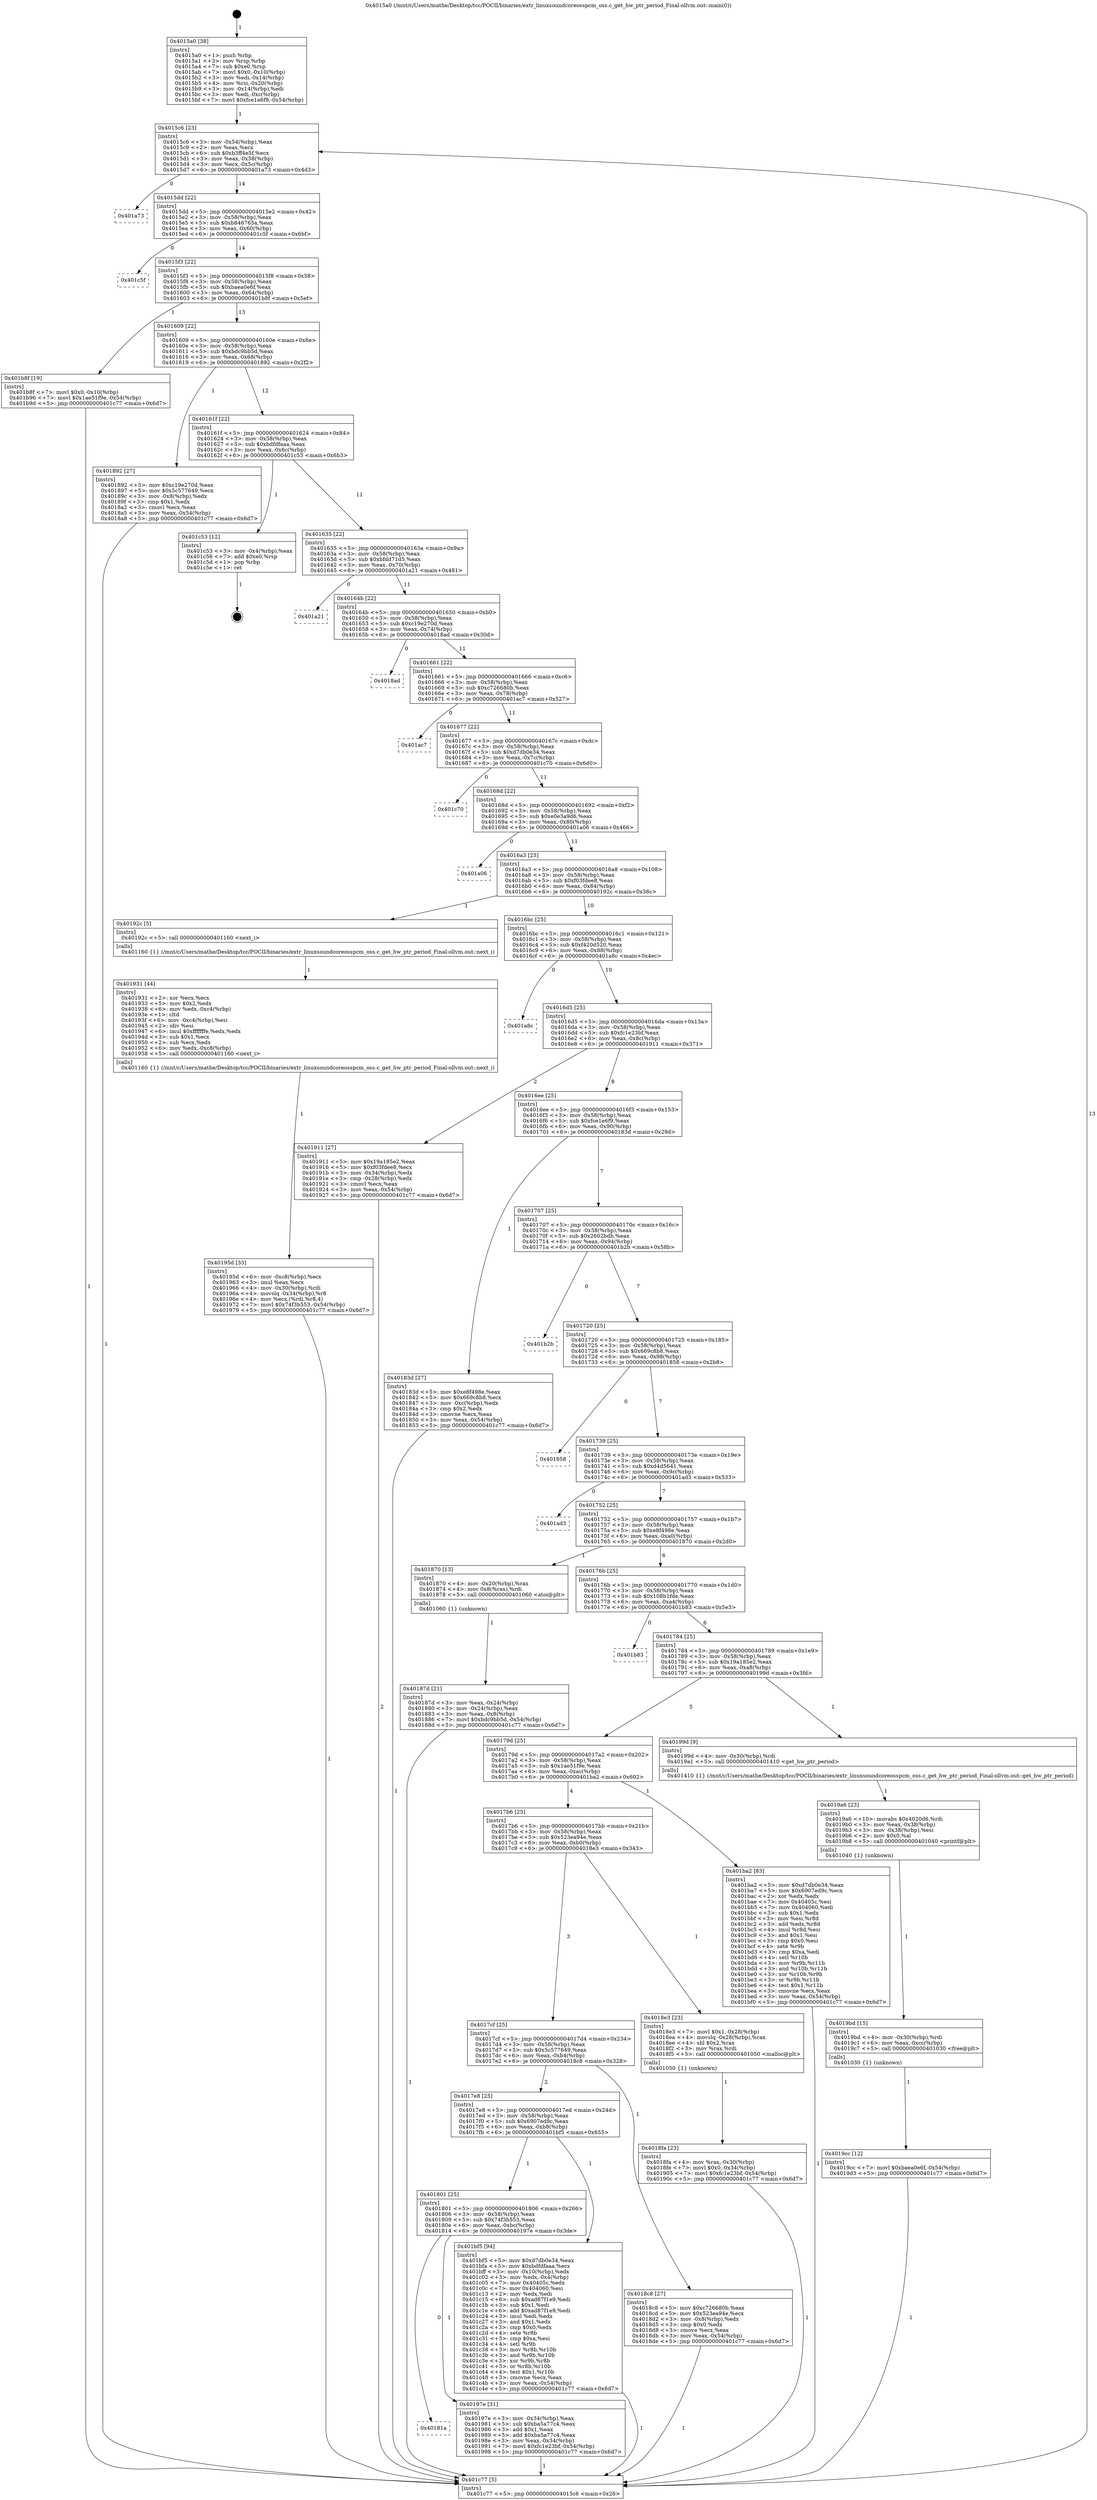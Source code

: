 digraph "0x4015a0" {
  label = "0x4015a0 (/mnt/c/Users/mathe/Desktop/tcc/POCII/binaries/extr_linuxsoundcoreosspcm_oss.c_get_hw_ptr_period_Final-ollvm.out::main(0))"
  labelloc = "t"
  node[shape=record]

  Entry [label="",width=0.3,height=0.3,shape=circle,fillcolor=black,style=filled]
  "0x4015c6" [label="{
     0x4015c6 [23]\l
     | [instrs]\l
     &nbsp;&nbsp;0x4015c6 \<+3\>: mov -0x54(%rbp),%eax\l
     &nbsp;&nbsp;0x4015c9 \<+2\>: mov %eax,%ecx\l
     &nbsp;&nbsp;0x4015cb \<+6\>: sub $0xb3ff4e5f,%ecx\l
     &nbsp;&nbsp;0x4015d1 \<+3\>: mov %eax,-0x58(%rbp)\l
     &nbsp;&nbsp;0x4015d4 \<+3\>: mov %ecx,-0x5c(%rbp)\l
     &nbsp;&nbsp;0x4015d7 \<+6\>: je 0000000000401a73 \<main+0x4d3\>\l
  }"]
  "0x401a73" [label="{
     0x401a73\l
  }", style=dashed]
  "0x4015dd" [label="{
     0x4015dd [22]\l
     | [instrs]\l
     &nbsp;&nbsp;0x4015dd \<+5\>: jmp 00000000004015e2 \<main+0x42\>\l
     &nbsp;&nbsp;0x4015e2 \<+3\>: mov -0x58(%rbp),%eax\l
     &nbsp;&nbsp;0x4015e5 \<+5\>: sub $0xb846765a,%eax\l
     &nbsp;&nbsp;0x4015ea \<+3\>: mov %eax,-0x60(%rbp)\l
     &nbsp;&nbsp;0x4015ed \<+6\>: je 0000000000401c5f \<main+0x6bf\>\l
  }"]
  Exit [label="",width=0.3,height=0.3,shape=circle,fillcolor=black,style=filled,peripheries=2]
  "0x401c5f" [label="{
     0x401c5f\l
  }", style=dashed]
  "0x4015f3" [label="{
     0x4015f3 [22]\l
     | [instrs]\l
     &nbsp;&nbsp;0x4015f3 \<+5\>: jmp 00000000004015f8 \<main+0x58\>\l
     &nbsp;&nbsp;0x4015f8 \<+3\>: mov -0x58(%rbp),%eax\l
     &nbsp;&nbsp;0x4015fb \<+5\>: sub $0xbaea0e6f,%eax\l
     &nbsp;&nbsp;0x401600 \<+3\>: mov %eax,-0x64(%rbp)\l
     &nbsp;&nbsp;0x401603 \<+6\>: je 0000000000401b8f \<main+0x5ef\>\l
  }"]
  "0x4019cc" [label="{
     0x4019cc [12]\l
     | [instrs]\l
     &nbsp;&nbsp;0x4019cc \<+7\>: movl $0xbaea0e6f,-0x54(%rbp)\l
     &nbsp;&nbsp;0x4019d3 \<+5\>: jmp 0000000000401c77 \<main+0x6d7\>\l
  }"]
  "0x401b8f" [label="{
     0x401b8f [19]\l
     | [instrs]\l
     &nbsp;&nbsp;0x401b8f \<+7\>: movl $0x0,-0x10(%rbp)\l
     &nbsp;&nbsp;0x401b96 \<+7\>: movl $0x1ae51f9e,-0x54(%rbp)\l
     &nbsp;&nbsp;0x401b9d \<+5\>: jmp 0000000000401c77 \<main+0x6d7\>\l
  }"]
  "0x401609" [label="{
     0x401609 [22]\l
     | [instrs]\l
     &nbsp;&nbsp;0x401609 \<+5\>: jmp 000000000040160e \<main+0x6e\>\l
     &nbsp;&nbsp;0x40160e \<+3\>: mov -0x58(%rbp),%eax\l
     &nbsp;&nbsp;0x401611 \<+5\>: sub $0xbdc9bb5d,%eax\l
     &nbsp;&nbsp;0x401616 \<+3\>: mov %eax,-0x68(%rbp)\l
     &nbsp;&nbsp;0x401619 \<+6\>: je 0000000000401892 \<main+0x2f2\>\l
  }"]
  "0x4019bd" [label="{
     0x4019bd [15]\l
     | [instrs]\l
     &nbsp;&nbsp;0x4019bd \<+4\>: mov -0x30(%rbp),%rdi\l
     &nbsp;&nbsp;0x4019c1 \<+6\>: mov %eax,-0xcc(%rbp)\l
     &nbsp;&nbsp;0x4019c7 \<+5\>: call 0000000000401030 \<free@plt\>\l
     | [calls]\l
     &nbsp;&nbsp;0x401030 \{1\} (unknown)\l
  }"]
  "0x401892" [label="{
     0x401892 [27]\l
     | [instrs]\l
     &nbsp;&nbsp;0x401892 \<+5\>: mov $0xc19e270d,%eax\l
     &nbsp;&nbsp;0x401897 \<+5\>: mov $0x5c577649,%ecx\l
     &nbsp;&nbsp;0x40189c \<+3\>: mov -0x8(%rbp),%edx\l
     &nbsp;&nbsp;0x40189f \<+3\>: cmp $0x1,%edx\l
     &nbsp;&nbsp;0x4018a2 \<+3\>: cmovl %ecx,%eax\l
     &nbsp;&nbsp;0x4018a5 \<+3\>: mov %eax,-0x54(%rbp)\l
     &nbsp;&nbsp;0x4018a8 \<+5\>: jmp 0000000000401c77 \<main+0x6d7\>\l
  }"]
  "0x40161f" [label="{
     0x40161f [22]\l
     | [instrs]\l
     &nbsp;&nbsp;0x40161f \<+5\>: jmp 0000000000401624 \<main+0x84\>\l
     &nbsp;&nbsp;0x401624 \<+3\>: mov -0x58(%rbp),%eax\l
     &nbsp;&nbsp;0x401627 \<+5\>: sub $0xbdfdfaaa,%eax\l
     &nbsp;&nbsp;0x40162c \<+3\>: mov %eax,-0x6c(%rbp)\l
     &nbsp;&nbsp;0x40162f \<+6\>: je 0000000000401c53 \<main+0x6b3\>\l
  }"]
  "0x4019a6" [label="{
     0x4019a6 [23]\l
     | [instrs]\l
     &nbsp;&nbsp;0x4019a6 \<+10\>: movabs $0x4020d6,%rdi\l
     &nbsp;&nbsp;0x4019b0 \<+3\>: mov %eax,-0x38(%rbp)\l
     &nbsp;&nbsp;0x4019b3 \<+3\>: mov -0x38(%rbp),%esi\l
     &nbsp;&nbsp;0x4019b6 \<+2\>: mov $0x0,%al\l
     &nbsp;&nbsp;0x4019b8 \<+5\>: call 0000000000401040 \<printf@plt\>\l
     | [calls]\l
     &nbsp;&nbsp;0x401040 \{1\} (unknown)\l
  }"]
  "0x401c53" [label="{
     0x401c53 [12]\l
     | [instrs]\l
     &nbsp;&nbsp;0x401c53 \<+3\>: mov -0x4(%rbp),%eax\l
     &nbsp;&nbsp;0x401c56 \<+7\>: add $0xe0,%rsp\l
     &nbsp;&nbsp;0x401c5d \<+1\>: pop %rbp\l
     &nbsp;&nbsp;0x401c5e \<+1\>: ret\l
  }"]
  "0x401635" [label="{
     0x401635 [22]\l
     | [instrs]\l
     &nbsp;&nbsp;0x401635 \<+5\>: jmp 000000000040163a \<main+0x9a\>\l
     &nbsp;&nbsp;0x40163a \<+3\>: mov -0x58(%rbp),%eax\l
     &nbsp;&nbsp;0x40163d \<+5\>: sub $0xbfdd71d5,%eax\l
     &nbsp;&nbsp;0x401642 \<+3\>: mov %eax,-0x70(%rbp)\l
     &nbsp;&nbsp;0x401645 \<+6\>: je 0000000000401a21 \<main+0x481\>\l
  }"]
  "0x40181a" [label="{
     0x40181a\l
  }", style=dashed]
  "0x401a21" [label="{
     0x401a21\l
  }", style=dashed]
  "0x40164b" [label="{
     0x40164b [22]\l
     | [instrs]\l
     &nbsp;&nbsp;0x40164b \<+5\>: jmp 0000000000401650 \<main+0xb0\>\l
     &nbsp;&nbsp;0x401650 \<+3\>: mov -0x58(%rbp),%eax\l
     &nbsp;&nbsp;0x401653 \<+5\>: sub $0xc19e270d,%eax\l
     &nbsp;&nbsp;0x401658 \<+3\>: mov %eax,-0x74(%rbp)\l
     &nbsp;&nbsp;0x40165b \<+6\>: je 00000000004018ad \<main+0x30d\>\l
  }"]
  "0x40197e" [label="{
     0x40197e [31]\l
     | [instrs]\l
     &nbsp;&nbsp;0x40197e \<+3\>: mov -0x34(%rbp),%eax\l
     &nbsp;&nbsp;0x401981 \<+5\>: sub $0xba5a77c4,%eax\l
     &nbsp;&nbsp;0x401986 \<+3\>: add $0x1,%eax\l
     &nbsp;&nbsp;0x401989 \<+5\>: add $0xba5a77c4,%eax\l
     &nbsp;&nbsp;0x40198e \<+3\>: mov %eax,-0x34(%rbp)\l
     &nbsp;&nbsp;0x401991 \<+7\>: movl $0xfc1e23bf,-0x54(%rbp)\l
     &nbsp;&nbsp;0x401998 \<+5\>: jmp 0000000000401c77 \<main+0x6d7\>\l
  }"]
  "0x4018ad" [label="{
     0x4018ad\l
  }", style=dashed]
  "0x401661" [label="{
     0x401661 [22]\l
     | [instrs]\l
     &nbsp;&nbsp;0x401661 \<+5\>: jmp 0000000000401666 \<main+0xc6\>\l
     &nbsp;&nbsp;0x401666 \<+3\>: mov -0x58(%rbp),%eax\l
     &nbsp;&nbsp;0x401669 \<+5\>: sub $0xc726680b,%eax\l
     &nbsp;&nbsp;0x40166e \<+3\>: mov %eax,-0x78(%rbp)\l
     &nbsp;&nbsp;0x401671 \<+6\>: je 0000000000401ac7 \<main+0x527\>\l
  }"]
  "0x401801" [label="{
     0x401801 [25]\l
     | [instrs]\l
     &nbsp;&nbsp;0x401801 \<+5\>: jmp 0000000000401806 \<main+0x266\>\l
     &nbsp;&nbsp;0x401806 \<+3\>: mov -0x58(%rbp),%eax\l
     &nbsp;&nbsp;0x401809 \<+5\>: sub $0x74f3b553,%eax\l
     &nbsp;&nbsp;0x40180e \<+6\>: mov %eax,-0xbc(%rbp)\l
     &nbsp;&nbsp;0x401814 \<+6\>: je 000000000040197e \<main+0x3de\>\l
  }"]
  "0x401ac7" [label="{
     0x401ac7\l
  }", style=dashed]
  "0x401677" [label="{
     0x401677 [22]\l
     | [instrs]\l
     &nbsp;&nbsp;0x401677 \<+5\>: jmp 000000000040167c \<main+0xdc\>\l
     &nbsp;&nbsp;0x40167c \<+3\>: mov -0x58(%rbp),%eax\l
     &nbsp;&nbsp;0x40167f \<+5\>: sub $0xd7db0e34,%eax\l
     &nbsp;&nbsp;0x401684 \<+3\>: mov %eax,-0x7c(%rbp)\l
     &nbsp;&nbsp;0x401687 \<+6\>: je 0000000000401c70 \<main+0x6d0\>\l
  }"]
  "0x401bf5" [label="{
     0x401bf5 [94]\l
     | [instrs]\l
     &nbsp;&nbsp;0x401bf5 \<+5\>: mov $0xd7db0e34,%eax\l
     &nbsp;&nbsp;0x401bfa \<+5\>: mov $0xbdfdfaaa,%ecx\l
     &nbsp;&nbsp;0x401bff \<+3\>: mov -0x10(%rbp),%edx\l
     &nbsp;&nbsp;0x401c02 \<+3\>: mov %edx,-0x4(%rbp)\l
     &nbsp;&nbsp;0x401c05 \<+7\>: mov 0x40405c,%edx\l
     &nbsp;&nbsp;0x401c0c \<+7\>: mov 0x404060,%esi\l
     &nbsp;&nbsp;0x401c13 \<+2\>: mov %edx,%edi\l
     &nbsp;&nbsp;0x401c15 \<+6\>: sub $0xad87f1e9,%edi\l
     &nbsp;&nbsp;0x401c1b \<+3\>: sub $0x1,%edi\l
     &nbsp;&nbsp;0x401c1e \<+6\>: add $0xad87f1e9,%edi\l
     &nbsp;&nbsp;0x401c24 \<+3\>: imul %edi,%edx\l
     &nbsp;&nbsp;0x401c27 \<+3\>: and $0x1,%edx\l
     &nbsp;&nbsp;0x401c2a \<+3\>: cmp $0x0,%edx\l
     &nbsp;&nbsp;0x401c2d \<+4\>: sete %r8b\l
     &nbsp;&nbsp;0x401c31 \<+3\>: cmp $0xa,%esi\l
     &nbsp;&nbsp;0x401c34 \<+4\>: setl %r9b\l
     &nbsp;&nbsp;0x401c38 \<+3\>: mov %r8b,%r10b\l
     &nbsp;&nbsp;0x401c3b \<+3\>: and %r9b,%r10b\l
     &nbsp;&nbsp;0x401c3e \<+3\>: xor %r9b,%r8b\l
     &nbsp;&nbsp;0x401c41 \<+3\>: or %r8b,%r10b\l
     &nbsp;&nbsp;0x401c44 \<+4\>: test $0x1,%r10b\l
     &nbsp;&nbsp;0x401c48 \<+3\>: cmovne %ecx,%eax\l
     &nbsp;&nbsp;0x401c4b \<+3\>: mov %eax,-0x54(%rbp)\l
     &nbsp;&nbsp;0x401c4e \<+5\>: jmp 0000000000401c77 \<main+0x6d7\>\l
  }"]
  "0x401c70" [label="{
     0x401c70\l
  }", style=dashed]
  "0x40168d" [label="{
     0x40168d [22]\l
     | [instrs]\l
     &nbsp;&nbsp;0x40168d \<+5\>: jmp 0000000000401692 \<main+0xf2\>\l
     &nbsp;&nbsp;0x401692 \<+3\>: mov -0x58(%rbp),%eax\l
     &nbsp;&nbsp;0x401695 \<+5\>: sub $0xe0e3a9d6,%eax\l
     &nbsp;&nbsp;0x40169a \<+3\>: mov %eax,-0x80(%rbp)\l
     &nbsp;&nbsp;0x40169d \<+6\>: je 0000000000401a06 \<main+0x466\>\l
  }"]
  "0x40195d" [label="{
     0x40195d [33]\l
     | [instrs]\l
     &nbsp;&nbsp;0x40195d \<+6\>: mov -0xc8(%rbp),%ecx\l
     &nbsp;&nbsp;0x401963 \<+3\>: imul %eax,%ecx\l
     &nbsp;&nbsp;0x401966 \<+4\>: mov -0x30(%rbp),%rdi\l
     &nbsp;&nbsp;0x40196a \<+4\>: movslq -0x34(%rbp),%r8\l
     &nbsp;&nbsp;0x40196e \<+4\>: mov %ecx,(%rdi,%r8,4)\l
     &nbsp;&nbsp;0x401972 \<+7\>: movl $0x74f3b553,-0x54(%rbp)\l
     &nbsp;&nbsp;0x401979 \<+5\>: jmp 0000000000401c77 \<main+0x6d7\>\l
  }"]
  "0x401a06" [label="{
     0x401a06\l
  }", style=dashed]
  "0x4016a3" [label="{
     0x4016a3 [25]\l
     | [instrs]\l
     &nbsp;&nbsp;0x4016a3 \<+5\>: jmp 00000000004016a8 \<main+0x108\>\l
     &nbsp;&nbsp;0x4016a8 \<+3\>: mov -0x58(%rbp),%eax\l
     &nbsp;&nbsp;0x4016ab \<+5\>: sub $0xf03fdee8,%eax\l
     &nbsp;&nbsp;0x4016b0 \<+6\>: mov %eax,-0x84(%rbp)\l
     &nbsp;&nbsp;0x4016b6 \<+6\>: je 000000000040192c \<main+0x38c\>\l
  }"]
  "0x401931" [label="{
     0x401931 [44]\l
     | [instrs]\l
     &nbsp;&nbsp;0x401931 \<+2\>: xor %ecx,%ecx\l
     &nbsp;&nbsp;0x401933 \<+5\>: mov $0x2,%edx\l
     &nbsp;&nbsp;0x401938 \<+6\>: mov %edx,-0xc4(%rbp)\l
     &nbsp;&nbsp;0x40193e \<+1\>: cltd\l
     &nbsp;&nbsp;0x40193f \<+6\>: mov -0xc4(%rbp),%esi\l
     &nbsp;&nbsp;0x401945 \<+2\>: idiv %esi\l
     &nbsp;&nbsp;0x401947 \<+6\>: imul $0xfffffffe,%edx,%edx\l
     &nbsp;&nbsp;0x40194d \<+3\>: sub $0x1,%ecx\l
     &nbsp;&nbsp;0x401950 \<+2\>: sub %ecx,%edx\l
     &nbsp;&nbsp;0x401952 \<+6\>: mov %edx,-0xc8(%rbp)\l
     &nbsp;&nbsp;0x401958 \<+5\>: call 0000000000401160 \<next_i\>\l
     | [calls]\l
     &nbsp;&nbsp;0x401160 \{1\} (/mnt/c/Users/mathe/Desktop/tcc/POCII/binaries/extr_linuxsoundcoreosspcm_oss.c_get_hw_ptr_period_Final-ollvm.out::next_i)\l
  }"]
  "0x40192c" [label="{
     0x40192c [5]\l
     | [instrs]\l
     &nbsp;&nbsp;0x40192c \<+5\>: call 0000000000401160 \<next_i\>\l
     | [calls]\l
     &nbsp;&nbsp;0x401160 \{1\} (/mnt/c/Users/mathe/Desktop/tcc/POCII/binaries/extr_linuxsoundcoreosspcm_oss.c_get_hw_ptr_period_Final-ollvm.out::next_i)\l
  }"]
  "0x4016bc" [label="{
     0x4016bc [25]\l
     | [instrs]\l
     &nbsp;&nbsp;0x4016bc \<+5\>: jmp 00000000004016c1 \<main+0x121\>\l
     &nbsp;&nbsp;0x4016c1 \<+3\>: mov -0x58(%rbp),%eax\l
     &nbsp;&nbsp;0x4016c4 \<+5\>: sub $0xf420d520,%eax\l
     &nbsp;&nbsp;0x4016c9 \<+6\>: mov %eax,-0x88(%rbp)\l
     &nbsp;&nbsp;0x4016cf \<+6\>: je 0000000000401a8c \<main+0x4ec\>\l
  }"]
  "0x4018fa" [label="{
     0x4018fa [23]\l
     | [instrs]\l
     &nbsp;&nbsp;0x4018fa \<+4\>: mov %rax,-0x30(%rbp)\l
     &nbsp;&nbsp;0x4018fe \<+7\>: movl $0x0,-0x34(%rbp)\l
     &nbsp;&nbsp;0x401905 \<+7\>: movl $0xfc1e23bf,-0x54(%rbp)\l
     &nbsp;&nbsp;0x40190c \<+5\>: jmp 0000000000401c77 \<main+0x6d7\>\l
  }"]
  "0x401a8c" [label="{
     0x401a8c\l
  }", style=dashed]
  "0x4016d5" [label="{
     0x4016d5 [25]\l
     | [instrs]\l
     &nbsp;&nbsp;0x4016d5 \<+5\>: jmp 00000000004016da \<main+0x13a\>\l
     &nbsp;&nbsp;0x4016da \<+3\>: mov -0x58(%rbp),%eax\l
     &nbsp;&nbsp;0x4016dd \<+5\>: sub $0xfc1e23bf,%eax\l
     &nbsp;&nbsp;0x4016e2 \<+6\>: mov %eax,-0x8c(%rbp)\l
     &nbsp;&nbsp;0x4016e8 \<+6\>: je 0000000000401911 \<main+0x371\>\l
  }"]
  "0x4017e8" [label="{
     0x4017e8 [25]\l
     | [instrs]\l
     &nbsp;&nbsp;0x4017e8 \<+5\>: jmp 00000000004017ed \<main+0x24d\>\l
     &nbsp;&nbsp;0x4017ed \<+3\>: mov -0x58(%rbp),%eax\l
     &nbsp;&nbsp;0x4017f0 \<+5\>: sub $0x6907ed9c,%eax\l
     &nbsp;&nbsp;0x4017f5 \<+6\>: mov %eax,-0xb8(%rbp)\l
     &nbsp;&nbsp;0x4017fb \<+6\>: je 0000000000401bf5 \<main+0x655\>\l
  }"]
  "0x401911" [label="{
     0x401911 [27]\l
     | [instrs]\l
     &nbsp;&nbsp;0x401911 \<+5\>: mov $0x19a185e2,%eax\l
     &nbsp;&nbsp;0x401916 \<+5\>: mov $0xf03fdee8,%ecx\l
     &nbsp;&nbsp;0x40191b \<+3\>: mov -0x34(%rbp),%edx\l
     &nbsp;&nbsp;0x40191e \<+3\>: cmp -0x28(%rbp),%edx\l
     &nbsp;&nbsp;0x401921 \<+3\>: cmovl %ecx,%eax\l
     &nbsp;&nbsp;0x401924 \<+3\>: mov %eax,-0x54(%rbp)\l
     &nbsp;&nbsp;0x401927 \<+5\>: jmp 0000000000401c77 \<main+0x6d7\>\l
  }"]
  "0x4016ee" [label="{
     0x4016ee [25]\l
     | [instrs]\l
     &nbsp;&nbsp;0x4016ee \<+5\>: jmp 00000000004016f3 \<main+0x153\>\l
     &nbsp;&nbsp;0x4016f3 \<+3\>: mov -0x58(%rbp),%eax\l
     &nbsp;&nbsp;0x4016f6 \<+5\>: sub $0xfce1e6f9,%eax\l
     &nbsp;&nbsp;0x4016fb \<+6\>: mov %eax,-0x90(%rbp)\l
     &nbsp;&nbsp;0x401701 \<+6\>: je 000000000040183d \<main+0x29d\>\l
  }"]
  "0x4018c8" [label="{
     0x4018c8 [27]\l
     | [instrs]\l
     &nbsp;&nbsp;0x4018c8 \<+5\>: mov $0xc726680b,%eax\l
     &nbsp;&nbsp;0x4018cd \<+5\>: mov $0x523ea94e,%ecx\l
     &nbsp;&nbsp;0x4018d2 \<+3\>: mov -0x8(%rbp),%edx\l
     &nbsp;&nbsp;0x4018d5 \<+3\>: cmp $0x0,%edx\l
     &nbsp;&nbsp;0x4018d8 \<+3\>: cmove %ecx,%eax\l
     &nbsp;&nbsp;0x4018db \<+3\>: mov %eax,-0x54(%rbp)\l
     &nbsp;&nbsp;0x4018de \<+5\>: jmp 0000000000401c77 \<main+0x6d7\>\l
  }"]
  "0x40183d" [label="{
     0x40183d [27]\l
     | [instrs]\l
     &nbsp;&nbsp;0x40183d \<+5\>: mov $0xe8f498e,%eax\l
     &nbsp;&nbsp;0x401842 \<+5\>: mov $0x669c8b8,%ecx\l
     &nbsp;&nbsp;0x401847 \<+3\>: mov -0xc(%rbp),%edx\l
     &nbsp;&nbsp;0x40184a \<+3\>: cmp $0x2,%edx\l
     &nbsp;&nbsp;0x40184d \<+3\>: cmovne %ecx,%eax\l
     &nbsp;&nbsp;0x401850 \<+3\>: mov %eax,-0x54(%rbp)\l
     &nbsp;&nbsp;0x401853 \<+5\>: jmp 0000000000401c77 \<main+0x6d7\>\l
  }"]
  "0x401707" [label="{
     0x401707 [25]\l
     | [instrs]\l
     &nbsp;&nbsp;0x401707 \<+5\>: jmp 000000000040170c \<main+0x16c\>\l
     &nbsp;&nbsp;0x40170c \<+3\>: mov -0x58(%rbp),%eax\l
     &nbsp;&nbsp;0x40170f \<+5\>: sub $0x2602bdb,%eax\l
     &nbsp;&nbsp;0x401714 \<+6\>: mov %eax,-0x94(%rbp)\l
     &nbsp;&nbsp;0x40171a \<+6\>: je 0000000000401b2b \<main+0x58b\>\l
  }"]
  "0x401c77" [label="{
     0x401c77 [5]\l
     | [instrs]\l
     &nbsp;&nbsp;0x401c77 \<+5\>: jmp 00000000004015c6 \<main+0x26\>\l
  }"]
  "0x4015a0" [label="{
     0x4015a0 [38]\l
     | [instrs]\l
     &nbsp;&nbsp;0x4015a0 \<+1\>: push %rbp\l
     &nbsp;&nbsp;0x4015a1 \<+3\>: mov %rsp,%rbp\l
     &nbsp;&nbsp;0x4015a4 \<+7\>: sub $0xe0,%rsp\l
     &nbsp;&nbsp;0x4015ab \<+7\>: movl $0x0,-0x10(%rbp)\l
     &nbsp;&nbsp;0x4015b2 \<+3\>: mov %edi,-0x14(%rbp)\l
     &nbsp;&nbsp;0x4015b5 \<+4\>: mov %rsi,-0x20(%rbp)\l
     &nbsp;&nbsp;0x4015b9 \<+3\>: mov -0x14(%rbp),%edi\l
     &nbsp;&nbsp;0x4015bc \<+3\>: mov %edi,-0xc(%rbp)\l
     &nbsp;&nbsp;0x4015bf \<+7\>: movl $0xfce1e6f9,-0x54(%rbp)\l
  }"]
  "0x4017cf" [label="{
     0x4017cf [25]\l
     | [instrs]\l
     &nbsp;&nbsp;0x4017cf \<+5\>: jmp 00000000004017d4 \<main+0x234\>\l
     &nbsp;&nbsp;0x4017d4 \<+3\>: mov -0x58(%rbp),%eax\l
     &nbsp;&nbsp;0x4017d7 \<+5\>: sub $0x5c577649,%eax\l
     &nbsp;&nbsp;0x4017dc \<+6\>: mov %eax,-0xb4(%rbp)\l
     &nbsp;&nbsp;0x4017e2 \<+6\>: je 00000000004018c8 \<main+0x328\>\l
  }"]
  "0x401b2b" [label="{
     0x401b2b\l
  }", style=dashed]
  "0x401720" [label="{
     0x401720 [25]\l
     | [instrs]\l
     &nbsp;&nbsp;0x401720 \<+5\>: jmp 0000000000401725 \<main+0x185\>\l
     &nbsp;&nbsp;0x401725 \<+3\>: mov -0x58(%rbp),%eax\l
     &nbsp;&nbsp;0x401728 \<+5\>: sub $0x669c8b8,%eax\l
     &nbsp;&nbsp;0x40172d \<+6\>: mov %eax,-0x98(%rbp)\l
     &nbsp;&nbsp;0x401733 \<+6\>: je 0000000000401858 \<main+0x2b8\>\l
  }"]
  "0x4018e3" [label="{
     0x4018e3 [23]\l
     | [instrs]\l
     &nbsp;&nbsp;0x4018e3 \<+7\>: movl $0x1,-0x28(%rbp)\l
     &nbsp;&nbsp;0x4018ea \<+4\>: movslq -0x28(%rbp),%rax\l
     &nbsp;&nbsp;0x4018ee \<+4\>: shl $0x2,%rax\l
     &nbsp;&nbsp;0x4018f2 \<+3\>: mov %rax,%rdi\l
     &nbsp;&nbsp;0x4018f5 \<+5\>: call 0000000000401050 \<malloc@plt\>\l
     | [calls]\l
     &nbsp;&nbsp;0x401050 \{1\} (unknown)\l
  }"]
  "0x401858" [label="{
     0x401858\l
  }", style=dashed]
  "0x401739" [label="{
     0x401739 [25]\l
     | [instrs]\l
     &nbsp;&nbsp;0x401739 \<+5\>: jmp 000000000040173e \<main+0x19e\>\l
     &nbsp;&nbsp;0x40173e \<+3\>: mov -0x58(%rbp),%eax\l
     &nbsp;&nbsp;0x401741 \<+5\>: sub $0xd4d5641,%eax\l
     &nbsp;&nbsp;0x401746 \<+6\>: mov %eax,-0x9c(%rbp)\l
     &nbsp;&nbsp;0x40174c \<+6\>: je 0000000000401ad3 \<main+0x533\>\l
  }"]
  "0x4017b6" [label="{
     0x4017b6 [25]\l
     | [instrs]\l
     &nbsp;&nbsp;0x4017b6 \<+5\>: jmp 00000000004017bb \<main+0x21b\>\l
     &nbsp;&nbsp;0x4017bb \<+3\>: mov -0x58(%rbp),%eax\l
     &nbsp;&nbsp;0x4017be \<+5\>: sub $0x523ea94e,%eax\l
     &nbsp;&nbsp;0x4017c3 \<+6\>: mov %eax,-0xb0(%rbp)\l
     &nbsp;&nbsp;0x4017c9 \<+6\>: je 00000000004018e3 \<main+0x343\>\l
  }"]
  "0x401ad3" [label="{
     0x401ad3\l
  }", style=dashed]
  "0x401752" [label="{
     0x401752 [25]\l
     | [instrs]\l
     &nbsp;&nbsp;0x401752 \<+5\>: jmp 0000000000401757 \<main+0x1b7\>\l
     &nbsp;&nbsp;0x401757 \<+3\>: mov -0x58(%rbp),%eax\l
     &nbsp;&nbsp;0x40175a \<+5\>: sub $0xe8f498e,%eax\l
     &nbsp;&nbsp;0x40175f \<+6\>: mov %eax,-0xa0(%rbp)\l
     &nbsp;&nbsp;0x401765 \<+6\>: je 0000000000401870 \<main+0x2d0\>\l
  }"]
  "0x401ba2" [label="{
     0x401ba2 [83]\l
     | [instrs]\l
     &nbsp;&nbsp;0x401ba2 \<+5\>: mov $0xd7db0e34,%eax\l
     &nbsp;&nbsp;0x401ba7 \<+5\>: mov $0x6907ed9c,%ecx\l
     &nbsp;&nbsp;0x401bac \<+2\>: xor %edx,%edx\l
     &nbsp;&nbsp;0x401bae \<+7\>: mov 0x40405c,%esi\l
     &nbsp;&nbsp;0x401bb5 \<+7\>: mov 0x404060,%edi\l
     &nbsp;&nbsp;0x401bbc \<+3\>: sub $0x1,%edx\l
     &nbsp;&nbsp;0x401bbf \<+3\>: mov %esi,%r8d\l
     &nbsp;&nbsp;0x401bc2 \<+3\>: add %edx,%r8d\l
     &nbsp;&nbsp;0x401bc5 \<+4\>: imul %r8d,%esi\l
     &nbsp;&nbsp;0x401bc9 \<+3\>: and $0x1,%esi\l
     &nbsp;&nbsp;0x401bcc \<+3\>: cmp $0x0,%esi\l
     &nbsp;&nbsp;0x401bcf \<+4\>: sete %r9b\l
     &nbsp;&nbsp;0x401bd3 \<+3\>: cmp $0xa,%edi\l
     &nbsp;&nbsp;0x401bd6 \<+4\>: setl %r10b\l
     &nbsp;&nbsp;0x401bda \<+3\>: mov %r9b,%r11b\l
     &nbsp;&nbsp;0x401bdd \<+3\>: and %r10b,%r11b\l
     &nbsp;&nbsp;0x401be0 \<+3\>: xor %r10b,%r9b\l
     &nbsp;&nbsp;0x401be3 \<+3\>: or %r9b,%r11b\l
     &nbsp;&nbsp;0x401be6 \<+4\>: test $0x1,%r11b\l
     &nbsp;&nbsp;0x401bea \<+3\>: cmovne %ecx,%eax\l
     &nbsp;&nbsp;0x401bed \<+3\>: mov %eax,-0x54(%rbp)\l
     &nbsp;&nbsp;0x401bf0 \<+5\>: jmp 0000000000401c77 \<main+0x6d7\>\l
  }"]
  "0x401870" [label="{
     0x401870 [13]\l
     | [instrs]\l
     &nbsp;&nbsp;0x401870 \<+4\>: mov -0x20(%rbp),%rax\l
     &nbsp;&nbsp;0x401874 \<+4\>: mov 0x8(%rax),%rdi\l
     &nbsp;&nbsp;0x401878 \<+5\>: call 0000000000401060 \<atoi@plt\>\l
     | [calls]\l
     &nbsp;&nbsp;0x401060 \{1\} (unknown)\l
  }"]
  "0x40176b" [label="{
     0x40176b [25]\l
     | [instrs]\l
     &nbsp;&nbsp;0x40176b \<+5\>: jmp 0000000000401770 \<main+0x1d0\>\l
     &nbsp;&nbsp;0x401770 \<+3\>: mov -0x58(%rbp),%eax\l
     &nbsp;&nbsp;0x401773 \<+5\>: sub $0x108b1fde,%eax\l
     &nbsp;&nbsp;0x401778 \<+6\>: mov %eax,-0xa4(%rbp)\l
     &nbsp;&nbsp;0x40177e \<+6\>: je 0000000000401b83 \<main+0x5e3\>\l
  }"]
  "0x40187d" [label="{
     0x40187d [21]\l
     | [instrs]\l
     &nbsp;&nbsp;0x40187d \<+3\>: mov %eax,-0x24(%rbp)\l
     &nbsp;&nbsp;0x401880 \<+3\>: mov -0x24(%rbp),%eax\l
     &nbsp;&nbsp;0x401883 \<+3\>: mov %eax,-0x8(%rbp)\l
     &nbsp;&nbsp;0x401886 \<+7\>: movl $0xbdc9bb5d,-0x54(%rbp)\l
     &nbsp;&nbsp;0x40188d \<+5\>: jmp 0000000000401c77 \<main+0x6d7\>\l
  }"]
  "0x40179d" [label="{
     0x40179d [25]\l
     | [instrs]\l
     &nbsp;&nbsp;0x40179d \<+5\>: jmp 00000000004017a2 \<main+0x202\>\l
     &nbsp;&nbsp;0x4017a2 \<+3\>: mov -0x58(%rbp),%eax\l
     &nbsp;&nbsp;0x4017a5 \<+5\>: sub $0x1ae51f9e,%eax\l
     &nbsp;&nbsp;0x4017aa \<+6\>: mov %eax,-0xac(%rbp)\l
     &nbsp;&nbsp;0x4017b0 \<+6\>: je 0000000000401ba2 \<main+0x602\>\l
  }"]
  "0x401b83" [label="{
     0x401b83\l
  }", style=dashed]
  "0x401784" [label="{
     0x401784 [25]\l
     | [instrs]\l
     &nbsp;&nbsp;0x401784 \<+5\>: jmp 0000000000401789 \<main+0x1e9\>\l
     &nbsp;&nbsp;0x401789 \<+3\>: mov -0x58(%rbp),%eax\l
     &nbsp;&nbsp;0x40178c \<+5\>: sub $0x19a185e2,%eax\l
     &nbsp;&nbsp;0x401791 \<+6\>: mov %eax,-0xa8(%rbp)\l
     &nbsp;&nbsp;0x401797 \<+6\>: je 000000000040199d \<main+0x3fd\>\l
  }"]
  "0x40199d" [label="{
     0x40199d [9]\l
     | [instrs]\l
     &nbsp;&nbsp;0x40199d \<+4\>: mov -0x30(%rbp),%rdi\l
     &nbsp;&nbsp;0x4019a1 \<+5\>: call 0000000000401410 \<get_hw_ptr_period\>\l
     | [calls]\l
     &nbsp;&nbsp;0x401410 \{1\} (/mnt/c/Users/mathe/Desktop/tcc/POCII/binaries/extr_linuxsoundcoreosspcm_oss.c_get_hw_ptr_period_Final-ollvm.out::get_hw_ptr_period)\l
  }"]
  Entry -> "0x4015a0" [label=" 1"]
  "0x4015c6" -> "0x401a73" [label=" 0"]
  "0x4015c6" -> "0x4015dd" [label=" 14"]
  "0x401c53" -> Exit [label=" 1"]
  "0x4015dd" -> "0x401c5f" [label=" 0"]
  "0x4015dd" -> "0x4015f3" [label=" 14"]
  "0x401bf5" -> "0x401c77" [label=" 1"]
  "0x4015f3" -> "0x401b8f" [label=" 1"]
  "0x4015f3" -> "0x401609" [label=" 13"]
  "0x401ba2" -> "0x401c77" [label=" 1"]
  "0x401609" -> "0x401892" [label=" 1"]
  "0x401609" -> "0x40161f" [label=" 12"]
  "0x401b8f" -> "0x401c77" [label=" 1"]
  "0x40161f" -> "0x401c53" [label=" 1"]
  "0x40161f" -> "0x401635" [label=" 11"]
  "0x4019cc" -> "0x401c77" [label=" 1"]
  "0x401635" -> "0x401a21" [label=" 0"]
  "0x401635" -> "0x40164b" [label=" 11"]
  "0x4019bd" -> "0x4019cc" [label=" 1"]
  "0x40164b" -> "0x4018ad" [label=" 0"]
  "0x40164b" -> "0x401661" [label=" 11"]
  "0x4019a6" -> "0x4019bd" [label=" 1"]
  "0x401661" -> "0x401ac7" [label=" 0"]
  "0x401661" -> "0x401677" [label=" 11"]
  "0x40197e" -> "0x401c77" [label=" 1"]
  "0x401677" -> "0x401c70" [label=" 0"]
  "0x401677" -> "0x40168d" [label=" 11"]
  "0x401801" -> "0x40181a" [label=" 0"]
  "0x40168d" -> "0x401a06" [label=" 0"]
  "0x40168d" -> "0x4016a3" [label=" 11"]
  "0x40199d" -> "0x4019a6" [label=" 1"]
  "0x4016a3" -> "0x40192c" [label=" 1"]
  "0x4016a3" -> "0x4016bc" [label=" 10"]
  "0x4017e8" -> "0x401801" [label=" 1"]
  "0x4016bc" -> "0x401a8c" [label=" 0"]
  "0x4016bc" -> "0x4016d5" [label=" 10"]
  "0x4017e8" -> "0x401bf5" [label=" 1"]
  "0x4016d5" -> "0x401911" [label=" 2"]
  "0x4016d5" -> "0x4016ee" [label=" 8"]
  "0x401801" -> "0x40197e" [label=" 1"]
  "0x4016ee" -> "0x40183d" [label=" 1"]
  "0x4016ee" -> "0x401707" [label=" 7"]
  "0x40183d" -> "0x401c77" [label=" 1"]
  "0x4015a0" -> "0x4015c6" [label=" 1"]
  "0x401c77" -> "0x4015c6" [label=" 13"]
  "0x40195d" -> "0x401c77" [label=" 1"]
  "0x401707" -> "0x401b2b" [label=" 0"]
  "0x401707" -> "0x401720" [label=" 7"]
  "0x40192c" -> "0x401931" [label=" 1"]
  "0x401720" -> "0x401858" [label=" 0"]
  "0x401720" -> "0x401739" [label=" 7"]
  "0x401911" -> "0x401c77" [label=" 2"]
  "0x401739" -> "0x401ad3" [label=" 0"]
  "0x401739" -> "0x401752" [label=" 7"]
  "0x4018e3" -> "0x4018fa" [label=" 1"]
  "0x401752" -> "0x401870" [label=" 1"]
  "0x401752" -> "0x40176b" [label=" 6"]
  "0x401870" -> "0x40187d" [label=" 1"]
  "0x40187d" -> "0x401c77" [label=" 1"]
  "0x401892" -> "0x401c77" [label=" 1"]
  "0x4018c8" -> "0x401c77" [label=" 1"]
  "0x40176b" -> "0x401b83" [label=" 0"]
  "0x40176b" -> "0x401784" [label=" 6"]
  "0x4017cf" -> "0x4018c8" [label=" 1"]
  "0x401784" -> "0x40199d" [label=" 1"]
  "0x401784" -> "0x40179d" [label=" 5"]
  "0x4017cf" -> "0x4017e8" [label=" 2"]
  "0x40179d" -> "0x401ba2" [label=" 1"]
  "0x40179d" -> "0x4017b6" [label=" 4"]
  "0x4018fa" -> "0x401c77" [label=" 1"]
  "0x4017b6" -> "0x4018e3" [label=" 1"]
  "0x4017b6" -> "0x4017cf" [label=" 3"]
  "0x401931" -> "0x40195d" [label=" 1"]
}
